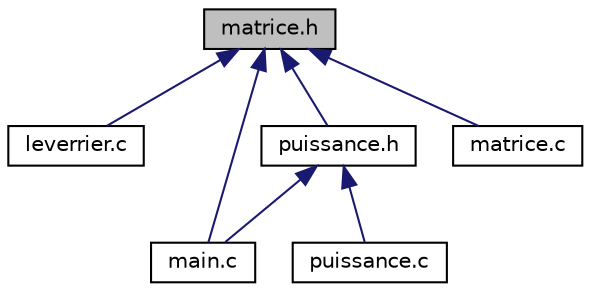 digraph "matrice.h"
{
  edge [fontname="Helvetica",fontsize="10",labelfontname="Helvetica",labelfontsize="10"];
  node [fontname="Helvetica",fontsize="10",shape=record];
  Node5 [label="matrice.h",height=0.2,width=0.4,color="black", fillcolor="grey75", style="filled", fontcolor="black"];
  Node5 -> Node6 [dir="back",color="midnightblue",fontsize="10",style="solid",fontname="Helvetica"];
  Node6 [label="leverrier.c",height=0.2,width=0.4,color="black", fillcolor="white", style="filled",URL="$leverrier_8c.html",tooltip="contient les fonctions de leverrier et leverrier amelioré "];
  Node5 -> Node7 [dir="back",color="midnightblue",fontsize="10",style="solid",fontname="Helvetica"];
  Node7 [label="main.c",height=0.2,width=0.4,color="black", fillcolor="white", style="filled",URL="$main_8c.html",tooltip="contient la fonction main et la fonction erreure pour tester la lib "];
  Node5 -> Node8 [dir="back",color="midnightblue",fontsize="10",style="solid",fontname="Helvetica"];
  Node8 [label="puissance.h",height=0.2,width=0.4,color="black", fillcolor="white", style="filled",URL="$puissance_8h.html",tooltip="contient juste les prototypes des fonctions pour calculer le vecteur des valeur propres et la plus gr..."];
  Node8 -> Node7 [dir="back",color="midnightblue",fontsize="10",style="solid",fontname="Helvetica"];
  Node8 -> Node9 [dir="back",color="midnightblue",fontsize="10",style="solid",fontname="Helvetica"];
  Node9 [label="puissance.c",height=0.2,width=0.4,color="black", fillcolor="white", style="filled",URL="$puissance_8c.html",tooltip="contient les fonctions pour le calcule des valeurs propre par la methode de puissances ..."];
  Node5 -> Node10 [dir="back",color="midnightblue",fontsize="10",style="solid",fontname="Helvetica"];
  Node10 [label="matrice.c",height=0.2,width=0.4,color="black", fillcolor="white", style="filled",URL="$matrice_8c.html",tooltip="contient les fonctions de base pour implementer les matrices "];
}

